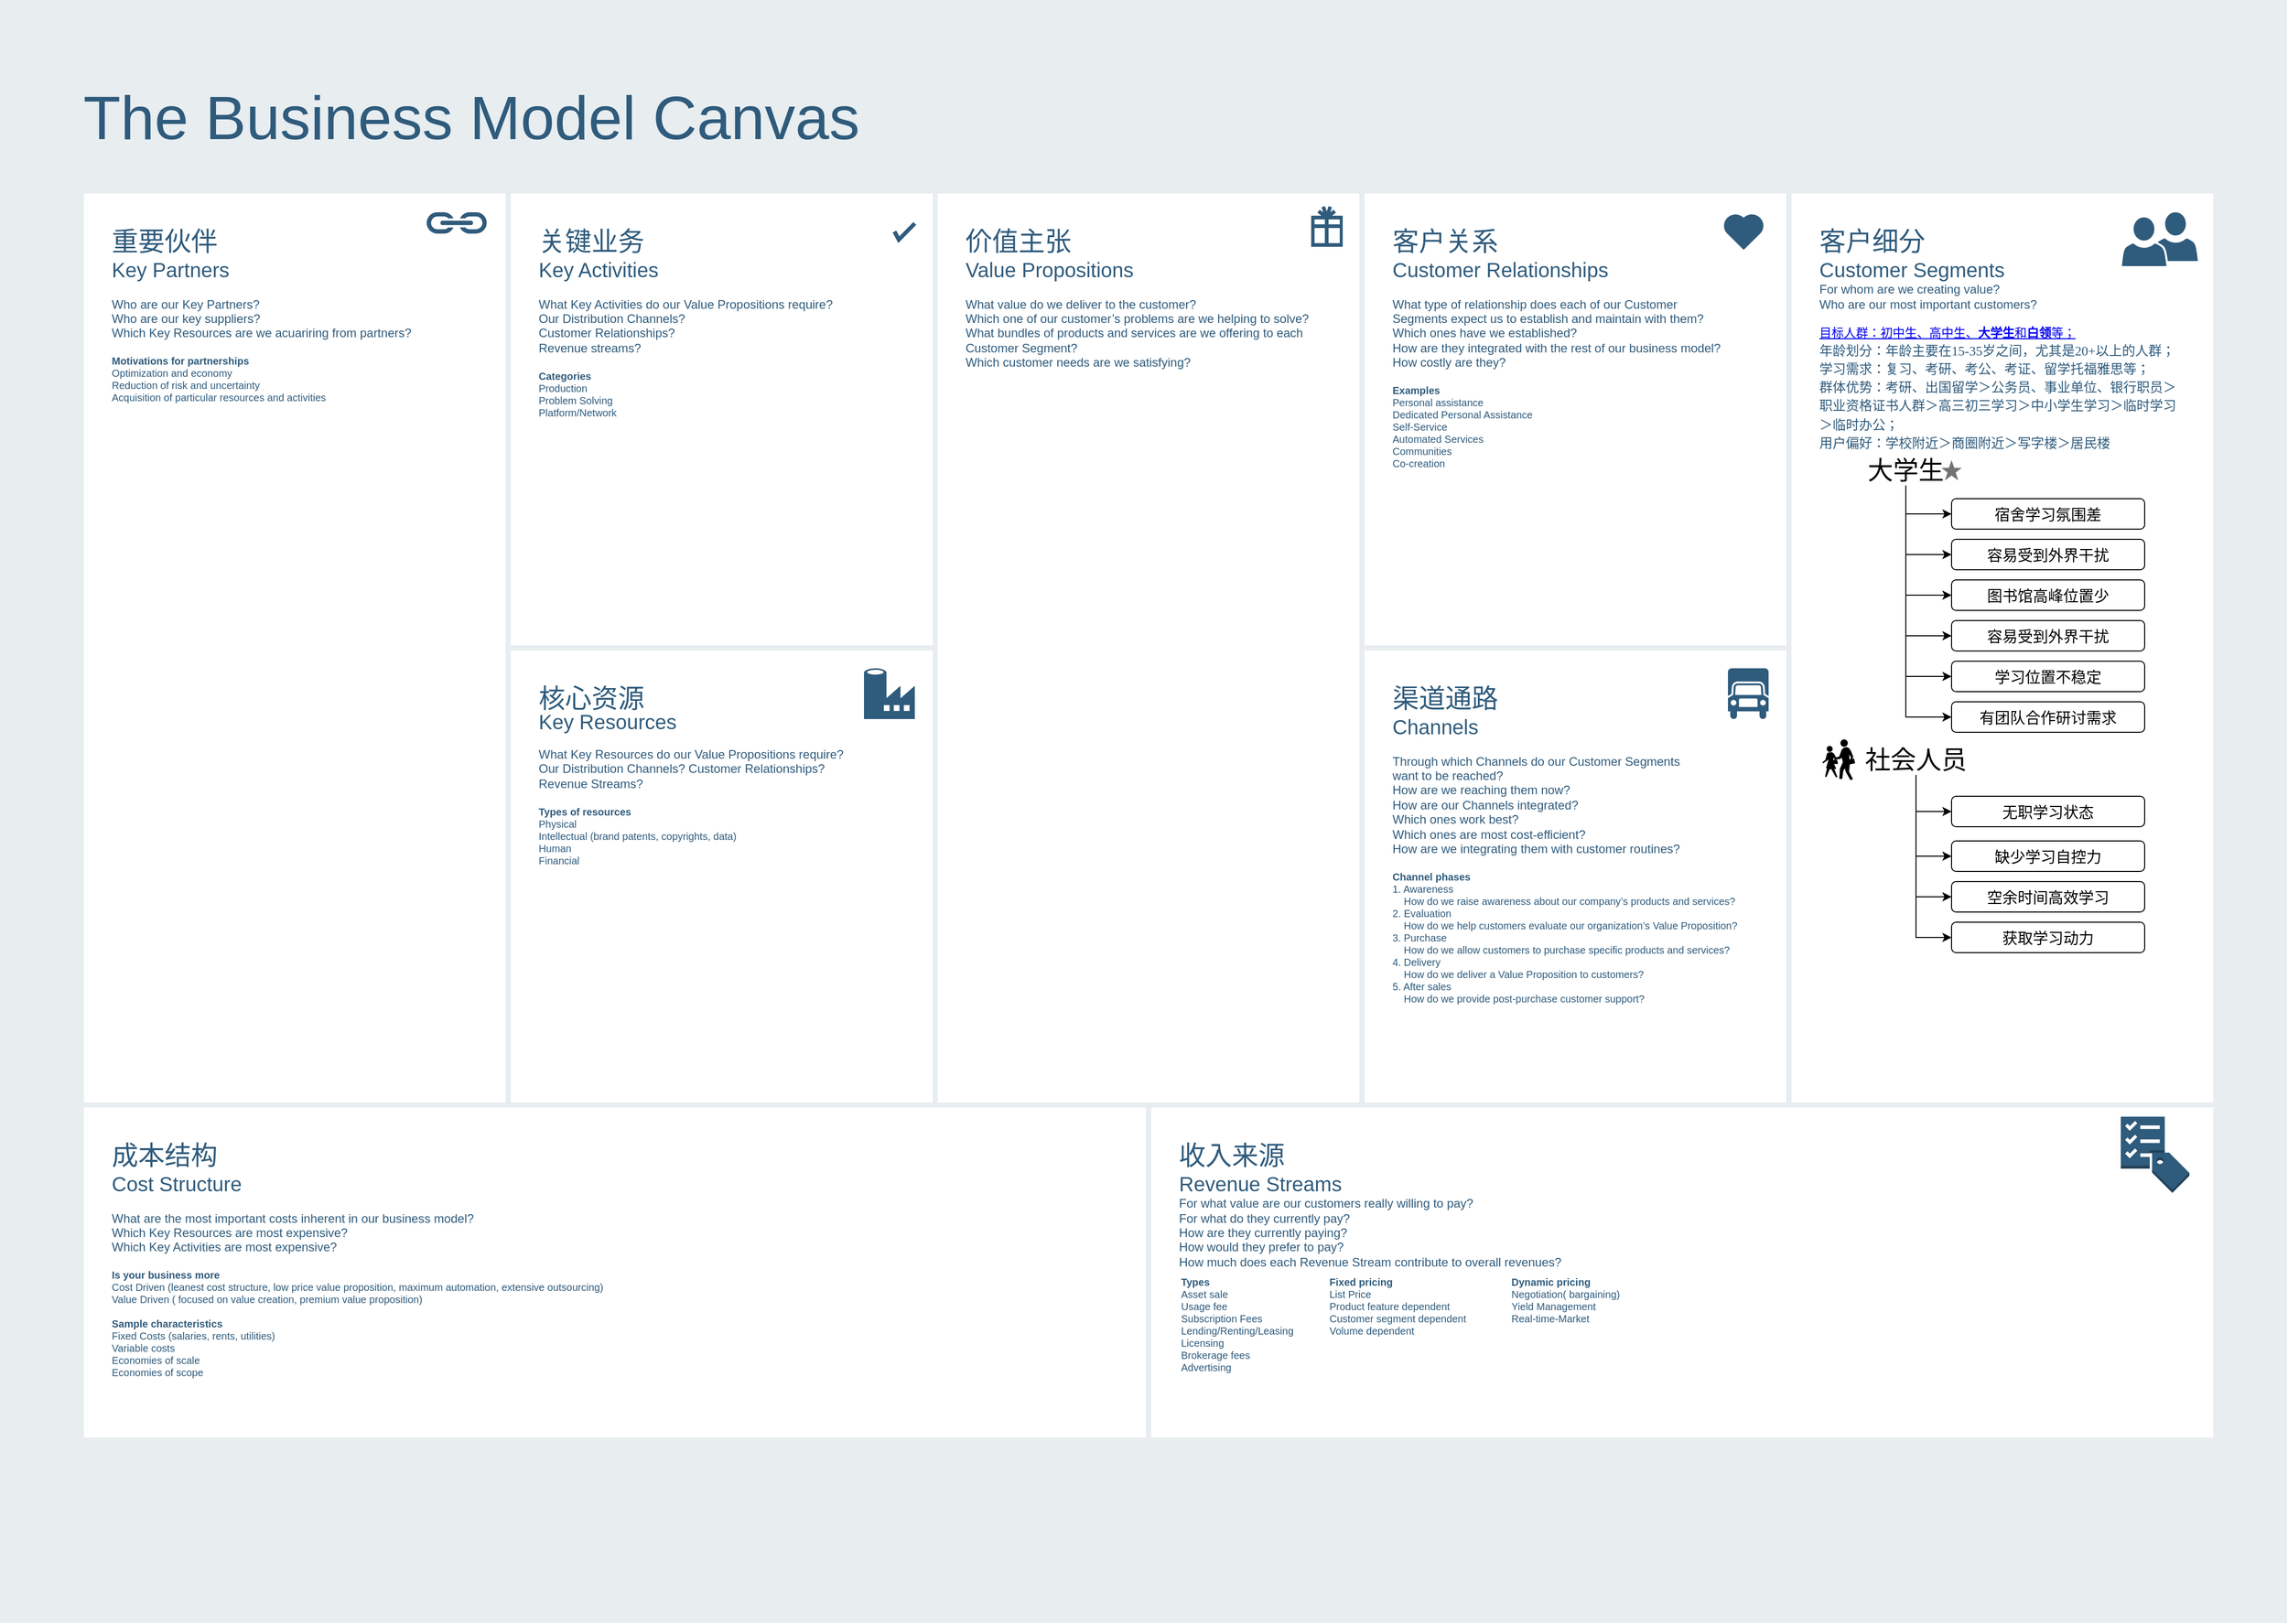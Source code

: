 <mxfile version="20.8.5" type="github">
  <diagram id="07fea595-8f29-1299-0266-81d95cde20df" name="Page-1">
    <mxGraphModel dx="3864" dy="968" grid="1" gridSize="10" guides="1" tooltips="1" connect="1" arrows="1" fold="1" page="1" pageScale="1" pageWidth="1169" pageHeight="827" background="none" math="0" shadow="0">
      <root>
        <mxCell id="0" />
        <mxCell id="1" parent="0" />
        <mxCell id="698" value="" style="rounded=0;whiteSpace=wrap;html=1;shadow=0;labelBackgroundColor=none;strokeColor=none;strokeWidth=3;fillColor=#e8edf0;fontSize=60;fontColor=#2F5B7C;align=left;" parent="1" vertex="1">
          <mxGeometry x="-2290" y="32" width="2250" height="1598" as="geometry" />
        </mxCell>
        <mxCell id="699" value="&lt;div style=&quot;font-size: 26px&quot;&gt;&lt;font style=&quot;font-size: 26px&quot;&gt;客户关系&lt;/font&gt;&lt;/div&gt;&lt;div style=&quot;&quot;&gt;&lt;font style=&quot;font-size: 20px;&quot;&gt;Customer Relationships&lt;/font&gt;&lt;/div&gt;&lt;div&gt;&lt;br&gt;&lt;/div&gt;&lt;div&gt;What type of relationship does each of our Customer&lt;/div&gt;&lt;div&gt;Segments expect us to establish and maintain with them?&lt;/div&gt;&lt;div&gt;Which ones have we established?&lt;/div&gt;&lt;div&gt;How are they integrated with the rest of our business model?&lt;/div&gt;&lt;div&gt;How costly are they?&lt;/div&gt;&lt;div&gt;&lt;br&gt;&lt;/div&gt;&lt;div style=&quot;font-size: 10px&quot;&gt;&lt;font style=&quot;font-size: 10px&quot;&gt;&lt;b&gt;Examples&lt;/b&gt;&lt;/font&gt;&lt;/div&gt;&lt;div style=&quot;font-size: 10px&quot;&gt;&lt;font style=&quot;font-size: 10px&quot;&gt;Personal assistance&lt;/font&gt;&lt;/div&gt;&lt;div style=&quot;font-size: 10px&quot;&gt;&lt;font style=&quot;font-size: 10px&quot;&gt;Dedicated Personal Assistance&lt;/font&gt;&lt;/div&gt;&lt;div style=&quot;font-size: 10px&quot;&gt;&lt;font style=&quot;font-size: 10px&quot;&gt;Self-Service&lt;/font&gt;&lt;/div&gt;&lt;div style=&quot;font-size: 10px&quot;&gt;&lt;font style=&quot;font-size: 10px&quot;&gt;Automated Services&lt;/font&gt;&lt;/div&gt;&lt;div style=&quot;font-size: 10px&quot;&gt;&lt;font style=&quot;font-size: 10px&quot;&gt;Communities&lt;/font&gt;&lt;/div&gt;&lt;div style=&quot;font-size: 10px&quot;&gt;&lt;font style=&quot;font-size: 10px&quot;&gt;Co-creation&lt;/font&gt;&lt;/div&gt;" style="rounded=0;whiteSpace=wrap;html=1;shadow=0;labelBackgroundColor=none;strokeColor=#e8edf0;strokeWidth=5;fillColor=#ffffff;fontSize=12;fontColor=#2F5B7C;align=left;verticalAlign=top;spacing=30;" parent="1" vertex="1">
          <mxGeometry x="-950" y="220" width="420" height="450" as="geometry" />
        </mxCell>
        <mxCell id="700" value="&lt;font&gt;&lt;font style=&quot;&quot;&gt;&lt;span style=&quot;font-size: 26px;&quot;&gt;重要伙伴&lt;/span&gt;&lt;br&gt;&lt;font style=&quot;font-size: 20px;&quot;&gt;Key Partners&lt;/font&gt;&lt;/font&gt;&lt;br&gt;&lt;/font&gt;&lt;font style=&quot;font-size: 12px&quot;&gt;&lt;br style=&quot;font-size: 12px&quot;&gt;&lt;font style=&quot;font-size: 12px&quot;&gt;Who are our Key Partners?&lt;br style=&quot;font-size: 12px&quot;&gt;Who are our key suppliers?&lt;br style=&quot;font-size: 12px&quot;&gt;Which Key Resources are we acuariring from partners?&lt;br style=&quot;font-size: 12px&quot;&gt;&lt;/font&gt;&lt;br style=&quot;font-size: 12px&quot;&gt;&lt;/font&gt;&lt;div style=&quot;font-size: 10px&quot;&gt;&lt;font style=&quot;font-size: 10px&quot;&gt;&lt;b&gt;Motivations for partnerships&lt;/b&gt;&lt;/font&gt;&lt;/div&gt;&lt;div style=&quot;font-size: 10px&quot;&gt;&lt;font style=&quot;font-size: 10px&quot;&gt;Optimization and economy&lt;/font&gt;&lt;/div&gt;&lt;div style=&quot;font-size: 10px&quot;&gt;&lt;font style=&quot;font-size: 10px&quot;&gt;Reduction of risk and uncertainty&lt;/font&gt;&lt;/div&gt;&lt;div style=&quot;font-size: 10px&quot;&gt;&lt;font style=&quot;font-size: 10px&quot;&gt;Acquisition of particular resources and activities&lt;/font&gt;&lt;/div&gt;&lt;div style=&quot;font-size: 12px&quot;&gt;&lt;br style=&quot;font-size: 12px&quot;&gt;&lt;/div&gt;" style="rounded=0;whiteSpace=wrap;html=1;shadow=0;labelBackgroundColor=none;strokeColor=#e8edf0;strokeWidth=5;fillColor=#ffffff;fontSize=12;fontColor=#2F5B7C;align=left;verticalAlign=top;spacing=30;" parent="1" vertex="1">
          <mxGeometry x="-2210" y="220" width="420" height="900" as="geometry" />
        </mxCell>
        <mxCell id="701" value="&lt;font&gt;&lt;font style=&quot;&quot;&gt;&lt;span style=&quot;font-size: 26px;&quot;&gt;关键业务&lt;/span&gt;&lt;br&gt;&lt;font style=&quot;font-size: 20px;&quot;&gt;Key Activities&lt;/font&gt;&lt;/font&gt;&lt;br style=&quot;font-size: 12px&quot;&gt;&lt;/font&gt;&lt;font&gt;&lt;br style=&quot;font-size: 12px&quot;&gt;&lt;div&gt;What Key Activities do our Value Propositions require?&lt;/div&gt;&lt;div&gt;Our Distribution Channels?&lt;/div&gt;&lt;div&gt;Customer Relationships?&lt;/div&gt;&lt;div&gt;Revenue streams?&lt;/div&gt;&lt;div&gt;&lt;br&gt;&lt;/div&gt;&lt;/font&gt;&lt;div style=&quot;font-size: 10px&quot;&gt;&lt;div&gt;&lt;b&gt;Categories&lt;/b&gt;&lt;/div&gt;&lt;div&gt;Production&lt;/div&gt;&lt;div&gt;Problem Solving&lt;/div&gt;&lt;div&gt;Platform/Network&lt;/div&gt;&lt;/div&gt;&lt;div&gt;&lt;br&gt;&lt;/div&gt;" style="rounded=0;whiteSpace=wrap;html=1;shadow=0;labelBackgroundColor=none;strokeColor=#e8edf0;strokeWidth=5;fillColor=#ffffff;fontSize=12;fontColor=#2F5B7C;align=left;verticalAlign=top;spacing=30;" parent="1" vertex="1">
          <mxGeometry x="-1790" y="220" width="420" height="450" as="geometry" />
        </mxCell>
        <mxCell id="702" value="&lt;div&gt;&lt;font style=&quot;font-size: 26px&quot;&gt;核心资源&lt;/font&gt;&lt;/div&gt;&lt;div style=&quot;line-height: 120%;&quot;&gt;&lt;font style=&quot;font-size: 20px;&quot;&gt;Key Resources&lt;/font&gt;&lt;/div&gt;&lt;div&gt;&lt;br&gt;&lt;/div&gt;&lt;div&gt;What Key Resources do our Value Propositions require?&lt;/div&gt;&lt;div&gt;Our Distribution Channels? Customer Relationships?&lt;/div&gt;&lt;div&gt;Revenue Streams?&lt;/div&gt;&lt;div&gt;&lt;br&gt;&lt;/div&gt;&lt;div style=&quot;font-size: 10px&quot;&gt;&lt;font style=&quot;font-size: 10px&quot;&gt;&lt;b&gt;Types of resources&lt;/b&gt;&lt;/font&gt;&lt;/div&gt;&lt;div style=&quot;font-size: 10px&quot;&gt;&lt;font style=&quot;font-size: 10px&quot;&gt;Physical&lt;/font&gt;&lt;/div&gt;&lt;div style=&quot;font-size: 10px&quot;&gt;&lt;font style=&quot;font-size: 10px&quot;&gt;Intellectual (brand patents, copyrights, data)&lt;/font&gt;&lt;/div&gt;&lt;div style=&quot;font-size: 10px&quot;&gt;&lt;font style=&quot;font-size: 10px&quot;&gt;Human&lt;/font&gt;&lt;/div&gt;&lt;div style=&quot;font-size: 10px&quot;&gt;&lt;font style=&quot;font-size: 10px&quot;&gt;Financial&lt;/font&gt;&lt;/div&gt;" style="rounded=0;whiteSpace=wrap;html=1;shadow=0;labelBackgroundColor=none;strokeColor=#e8edf0;strokeWidth=5;fillColor=#ffffff;fontSize=12;fontColor=#2F5B7C;align=left;verticalAlign=top;spacing=30;" parent="1" vertex="1">
          <mxGeometry x="-1790" y="670" width="420" height="450" as="geometry" />
        </mxCell>
        <mxCell id="703" value="&lt;div style=&quot;font-size: 26px&quot;&gt;&lt;font style=&quot;font-size: 26px&quot;&gt;价值主张&lt;/font&gt;&lt;/div&gt;&lt;div style=&quot;&quot;&gt;&lt;font style=&quot;font-size: 20px;&quot;&gt;Value Propositions&lt;/font&gt;&lt;/div&gt;&lt;div&gt;&lt;br&gt;&lt;/div&gt;&lt;div&gt;What value do we deliver to the customer?&lt;/div&gt;&lt;div&gt;Which one of our customer’s problems are we helping to solve?&lt;/div&gt;&lt;div&gt;What bundles of products and services are we offering to each Customer Segment?&lt;/div&gt;&lt;div&gt;Which customer needs are we satisfying?&lt;/div&gt;&lt;div&gt;&lt;br&gt;&lt;/div&gt;&lt;div style=&quot;font-size: 10px&quot;&gt;&lt;br&gt;&lt;/div&gt;" style="rounded=0;whiteSpace=wrap;html=1;shadow=0;labelBackgroundColor=none;strokeColor=#e8edf0;strokeWidth=5;fillColor=#ffffff;fontSize=12;fontColor=#2F5B7C;align=left;verticalAlign=top;spacing=30;" parent="1" vertex="1">
          <mxGeometry x="-1370" y="220" width="420" height="900" as="geometry" />
        </mxCell>
        <mxCell id="704" value="&lt;div&gt;&lt;font style=&quot;font-size: 26px;&quot;&gt;客户细分&lt;/font&gt;&lt;/div&gt;&lt;div&gt;&lt;font style=&quot;font-size: 20px;&quot;&gt;Customer Segments&lt;/font&gt;&lt;/div&gt;&lt;div&gt;For whom are we creating value?&lt;/div&gt;&lt;div&gt;Who are our most important customers?&lt;/div&gt;&lt;div&gt;&lt;p style=&quot;font-size: 13px; line-height: 140%;&quot; class=&quot;MsoNormal&quot;&gt;&lt;/p&gt;&lt;div style=&quot;line-height: 140%;&quot;&gt;&lt;a style=&quot;font-family: 得意黑;&quot; name=&quot;_Hlk124935824&quot;&gt;目标人群：初中生、高中生、&lt;b&gt;大学生&lt;/b&gt;和&lt;b&gt;白领&lt;/b&gt;等；&lt;/a&gt;&lt;/div&gt;&lt;font style=&quot;font-size: 13px;&quot; face=&quot;得意黑&quot;&gt;&lt;div style=&quot;line-height: 140%;&quot;&gt;&lt;span style=&quot;background: white;&quot;&gt;年龄划分：年龄主要在&lt;/span&gt;&lt;span style=&quot;background: white;&quot; lang=&quot;EN-US&quot;&gt;15-35&lt;/span&gt;&lt;span style=&quot;background: white;&quot;&gt;岁之间，尤其是&lt;/span&gt;&lt;span style=&quot;background: white;&quot; lang=&quot;EN-US&quot;&gt;20+&lt;/span&gt;&lt;span style=&quot;background: white;&quot;&gt;以上的人群；&lt;/span&gt;&lt;/div&gt;&lt;span style=&quot;background: white;&quot;&gt;&lt;div style=&quot;line-height: 140%;&quot;&gt;学习需求：复习、考研、考公、考证、留学托福雅思等；&lt;/div&gt;&lt;/span&gt;&lt;span style=&quot;background: white;&quot;&gt;&lt;div style=&quot;line-height: 140%;&quot;&gt;群体优势：考研、出国留学＞公务员、事业单位、银行职员＞职业资格证书人群＞高三初三学习＞中小学生学习＞临时学习＞临时办公；&lt;/div&gt;&lt;/span&gt;&lt;span style=&quot;background: white;&quot;&gt;&lt;div style=&quot;line-height: 140%;&quot;&gt;用户偏好：学校附近＞商圈附近＞写字楼＞居民楼&lt;/div&gt;&lt;/span&gt;&lt;/font&gt;&lt;span lang=&quot;EN-US&quot;&gt;&lt;/span&gt;&lt;p&gt;&lt;/p&gt;&lt;/div&gt;" style="rounded=0;whiteSpace=wrap;html=1;shadow=0;labelBackgroundColor=none;strokeColor=#e8edf0;strokeWidth=5;fillColor=#ffffff;fontSize=12;fontColor=#2F5B7C;align=left;verticalAlign=top;spacing=30;" parent="1" vertex="1">
          <mxGeometry x="-530" y="220" width="420" height="900" as="geometry" />
        </mxCell>
        <mxCell id="705" value="&lt;div&gt;&lt;font style=&quot;font-size: 26px&quot;&gt;渠道通路&lt;/font&gt;&lt;/div&gt;&lt;div&gt;&lt;font style=&quot;font-size: 20px;&quot;&gt;Channels&lt;/font&gt;&lt;/div&gt;&lt;div&gt;&lt;br&gt;&lt;/div&gt;&lt;div&gt;Through which Channels do our Customer Segments&lt;/div&gt;&lt;div&gt;want to be reached?&lt;/div&gt;&lt;div&gt;How are we reaching them now?&lt;/div&gt;&lt;div&gt;How are our Channels integrated?&lt;/div&gt;&lt;div&gt;Which ones work best?&lt;/div&gt;&lt;div&gt;Which ones are most cost-efficient?&lt;/div&gt;&lt;div&gt;How are we integrating them with customer routines?&lt;/div&gt;&lt;div&gt;&lt;br&gt;&lt;/div&gt;&lt;div style=&quot;font-size: 10px&quot;&gt;&lt;font style=&quot;font-size: 10px&quot;&gt;&lt;b&gt;Channel phases&lt;/b&gt;&lt;/font&gt;&lt;/div&gt;&lt;div style=&quot;font-size: 10px&quot;&gt;&lt;font style=&quot;font-size: 10px&quot;&gt;1. Awareness&lt;/font&gt;&lt;/div&gt;&lt;div style=&quot;font-size: 10px&quot;&gt;&lt;font style=&quot;font-size: 10px&quot;&gt;&amp;nbsp; &amp;nbsp; How do we raise awareness about our company’s products and services?&lt;/font&gt;&lt;/div&gt;&lt;div style=&quot;font-size: 10px&quot;&gt;&lt;font style=&quot;font-size: 10px&quot;&gt;2. Evaluation&lt;/font&gt;&lt;/div&gt;&lt;div style=&quot;font-size: 10px&quot;&gt;&lt;font style=&quot;font-size: 10px&quot;&gt;&amp;nbsp; &amp;nbsp; How do we help customers evaluate our organization’s Value Proposition?&lt;/font&gt;&lt;/div&gt;&lt;div style=&quot;font-size: 10px&quot;&gt;&lt;font style=&quot;font-size: 10px&quot;&gt;3. Purchase&lt;/font&gt;&lt;/div&gt;&lt;div style=&quot;font-size: 10px&quot;&gt;&lt;font style=&quot;font-size: 10px&quot;&gt;&amp;nbsp; &amp;nbsp; How do we allow customers to purchase specific products and services?&lt;/font&gt;&lt;/div&gt;&lt;div style=&quot;font-size: 10px&quot;&gt;&lt;font style=&quot;font-size: 10px&quot;&gt;4. Delivery&lt;/font&gt;&lt;/div&gt;&lt;div style=&quot;font-size: 10px&quot;&gt;&lt;font style=&quot;font-size: 10px&quot;&gt;&amp;nbsp; &amp;nbsp; How do we deliver a Value Proposition to customers?&lt;/font&gt;&lt;/div&gt;&lt;div style=&quot;font-size: 10px&quot;&gt;&lt;font style=&quot;font-size: 10px&quot;&gt;5. After sales&lt;/font&gt;&lt;/div&gt;&lt;div style=&quot;font-size: 10px&quot;&gt;&lt;font style=&quot;font-size: 10px&quot;&gt;&amp;nbsp; &amp;nbsp; How do we provide post-purchase customer support?&lt;/font&gt;&lt;/div&gt;&lt;div style=&quot;font-size: 10px&quot;&gt;&lt;br&gt;&lt;/div&gt;" style="rounded=0;whiteSpace=wrap;html=1;shadow=0;labelBackgroundColor=none;strokeColor=#e8edf0;strokeWidth=5;fillColor=#ffffff;fontSize=12;fontColor=#2F5B7C;align=left;verticalAlign=top;spacing=30;" parent="1" vertex="1">
          <mxGeometry x="-950" y="670" width="420" height="450" as="geometry" />
        </mxCell>
        <mxCell id="706" value="&lt;div style=&quot;font-size: 26px&quot;&gt;&lt;font style=&quot;font-size: 26px&quot;&gt;成本结构&lt;/font&gt;&lt;/div&gt;&lt;div style=&quot;&quot;&gt;&lt;font style=&quot;font-size: 20px;&quot;&gt;Cost Structure&lt;/font&gt;&lt;/div&gt;&lt;div&gt;&lt;br&gt;&lt;/div&gt;&lt;div&gt;What are the most important costs inherent in our business model?&lt;/div&gt;&lt;div&gt;Which Key Resources are most expensive?&lt;/div&gt;&lt;div&gt;Which Key Activities are most expensive?&lt;/div&gt;&lt;div&gt;&lt;br&gt;&lt;/div&gt;&lt;div style=&quot;font-size: 10px&quot;&gt;&lt;font style=&quot;font-size: 10px&quot;&gt;&lt;b&gt;Is your business more&lt;/b&gt;&lt;/font&gt;&lt;/div&gt;&lt;div style=&quot;font-size: 10px&quot;&gt;&lt;font style=&quot;font-size: 10px&quot;&gt;Cost Driven (leanest cost structure, low price value proposition, maximum automation, extensive outsourcing)&lt;/font&gt;&lt;/div&gt;&lt;div style=&quot;font-size: 10px&quot;&gt;&lt;font style=&quot;font-size: 10px&quot;&gt;Value Driven ( focused on value creation, premium value proposition)&lt;/font&gt;&lt;/div&gt;&lt;div style=&quot;font-size: 10px&quot;&gt;&lt;font style=&quot;font-size: 10px&quot;&gt;&lt;br&gt;&lt;/font&gt;&lt;/div&gt;&lt;div style=&quot;font-size: 10px&quot;&gt;&lt;font style=&quot;font-size: 10px&quot;&gt;&lt;b&gt;Sample characteristics&lt;/b&gt;&lt;/font&gt;&lt;/div&gt;&lt;div style=&quot;font-size: 10px&quot;&gt;&lt;font style=&quot;font-size: 10px&quot;&gt;Fixed Costs (salaries, rents, utilities)&lt;/font&gt;&lt;/div&gt;&lt;div style=&quot;font-size: 10px&quot;&gt;&lt;font style=&quot;font-size: 10px&quot;&gt;Variable costs&lt;/font&gt;&lt;/div&gt;&lt;div style=&quot;font-size: 10px&quot;&gt;&lt;font style=&quot;font-size: 10px&quot;&gt;Economies of scale&lt;/font&gt;&lt;/div&gt;&lt;div style=&quot;font-size: 10px&quot;&gt;&lt;font style=&quot;font-size: 10px&quot;&gt;Economies of scope&lt;/font&gt;&lt;/div&gt;" style="rounded=0;whiteSpace=wrap;html=1;shadow=0;labelBackgroundColor=none;strokeColor=#e8edf0;strokeWidth=5;fillColor=#ffffff;fontSize=12;fontColor=#2F5B7C;align=left;verticalAlign=top;spacing=30;" parent="1" vertex="1">
          <mxGeometry x="-2210" y="1120" width="1050" height="330" as="geometry" />
        </mxCell>
        <mxCell id="707" value="&lt;div style=&quot;font-size: 26px&quot;&gt;&lt;font style=&quot;font-size: 26px&quot;&gt;收入来源&lt;/font&gt;&lt;/div&gt;&lt;div style=&quot;&quot;&gt;&lt;font style=&quot;font-size: 20px;&quot;&gt;Revenue Streams&lt;/font&gt;&lt;/div&gt;&lt;div&gt;For what value are our customers really willing to pay?&lt;/div&gt;&lt;div&gt;For what do they currently pay?&lt;/div&gt;&lt;div&gt;How are they currently paying?&lt;/div&gt;&lt;div&gt;How would they prefer to pay?&lt;/div&gt;&lt;div&gt;How much does each Revenue Stream contribute to overall revenues?&lt;/div&gt;" style="rounded=0;whiteSpace=wrap;html=1;shadow=0;labelBackgroundColor=none;strokeColor=#e8edf0;strokeWidth=5;fillColor=#ffffff;fontSize=12;fontColor=#2F5B7C;align=left;verticalAlign=top;spacing=30;" parent="1" vertex="1">
          <mxGeometry x="-1160" y="1120" width="1050" height="330" as="geometry" />
        </mxCell>
        <mxCell id="708" value="The Business Model Canvas&lt;br&gt;" style="text;html=1;resizable=0;points=[];autosize=1;align=left;verticalAlign=top;spacingTop=-4;fontSize=60;fontColor=#2F5B7C;" parent="1" vertex="1">
          <mxGeometry x="-2210" y="110" width="780" height="70" as="geometry" />
        </mxCell>
        <mxCell id="709" value="" style="html=1;verticalLabelPosition=bottom;labelBackgroundColor=#ffffff;verticalAlign=top;shadow=0;dashed=0;strokeWidth=4;shape=mxgraph.ios7.misc.check;strokeColor=#2F5B7C;fillColor=#ffffff;gradientColor=none;fontSize=12;fontColor=#2F5B7C;align=left;" parent="1" vertex="1">
          <mxGeometry x="-1410" y="252" width="20" height="16" as="geometry" />
        </mxCell>
        <mxCell id="710" value="" style="shape=mxgraph.signs.travel.present;html=1;fillColor=#2F5B7C;strokeColor=none;verticalLabelPosition=bottom;verticalAlign=top;align=center;shadow=0;labelBackgroundColor=none;fontSize=12;fontColor=#2F5B7C;" parent="1" vertex="1">
          <mxGeometry x="-1000" y="235" width="31" height="40" as="geometry" />
        </mxCell>
        <mxCell id="711" value="" style="html=1;verticalLabelPosition=bottom;labelBackgroundColor=#ffffff;verticalAlign=top;strokeWidth=3;strokeColor=none;fillColor=#2F5B7C;shadow=0;dashed=0;shape=mxgraph.ios7.icons.heart;fontSize=12;fontColor=#2F5B7C;align=left;" parent="1" vertex="1">
          <mxGeometry x="-595.0" y="242" width="41" height="36" as="geometry" />
        </mxCell>
        <mxCell id="712" value="&lt;div style=&quot;font-size: 10px&quot;&gt;&lt;b&gt;Dynamic pricing&lt;/b&gt;&lt;/div&gt;&lt;div style=&quot;font-size: 10px&quot;&gt;Negotiation( bargaining)&lt;/div&gt;&lt;div style=&quot;font-size: 10px&quot;&gt;Yield Management&lt;/div&gt;&lt;div style=&quot;font-size: 10px&quot;&gt;Real-time-Market&lt;/div&gt;" style="text;html=1;resizable=0;points=[];autosize=1;align=left;verticalAlign=top;spacingTop=-4;fontSize=10;fontColor=#2F5B7C;" parent="1" vertex="1">
          <mxGeometry x="-805.5" y="1286" width="120" height="50" as="geometry" />
        </mxCell>
        <mxCell id="713" value="&lt;div style=&quot;font-size: 10px&quot;&gt;&lt;b&gt;Fixed pricing&lt;/b&gt;&lt;/div&gt;&lt;div style=&quot;font-size: 10px&quot;&gt;List Price&lt;/div&gt;&lt;div style=&quot;font-size: 10px&quot;&gt;Product feature dependent&lt;/div&gt;&lt;div style=&quot;font-size: 10px&quot;&gt;Customer segment dependent&lt;/div&gt;&lt;div style=&quot;font-size: 10px&quot;&gt;Volume dependent&lt;/div&gt;" style="text;html=1;resizable=0;points=[];autosize=1;align=left;verticalAlign=top;spacingTop=-4;fontSize=10;fontColor=#2F5B7C;" parent="1" vertex="1">
          <mxGeometry x="-984.5" y="1286" width="150" height="60" as="geometry" />
        </mxCell>
        <mxCell id="714" value="&lt;div style=&quot;font-size: 10px&quot;&gt;&lt;b&gt;Types&lt;/b&gt;&lt;/div&gt;&lt;div style=&quot;font-size: 10px&quot;&gt;Asset sale&lt;/div&gt;&lt;div style=&quot;font-size: 10px&quot;&gt;Usage fee&lt;/div&gt;&lt;div style=&quot;font-size: 10px&quot;&gt;Subscription Fees&lt;/div&gt;&lt;div style=&quot;font-size: 10px&quot;&gt;Lending/Renting/Leasing&lt;/div&gt;&lt;div style=&quot;font-size: 10px&quot;&gt;Licensing&lt;/div&gt;&lt;div style=&quot;font-size: 10px&quot;&gt;Brokerage fees&lt;/div&gt;&lt;div style=&quot;font-size: 10px&quot;&gt;Advertising&lt;/div&gt;" style="text;html=1;resizable=0;points=[];autosize=1;align=left;verticalAlign=top;spacingTop=-4;fontSize=10;fontColor=#2F5B7C;" parent="1" vertex="1">
          <mxGeometry x="-1130" y="1286" width="130" height="100" as="geometry" />
        </mxCell>
        <mxCell id="715" value="" style="shadow=0;dashed=0;html=1;strokeColor=none;labelPosition=center;verticalLabelPosition=bottom;verticalAlign=top;shape=mxgraph.mscae.cloud.data_factory;fillColor=#2F5B7C;labelBackgroundColor=none;fontSize=10;fontColor=#2F5B7C;align=left;" parent="1" vertex="1">
          <mxGeometry x="-1440" y="690" width="50" height="50" as="geometry" />
        </mxCell>
        <mxCell id="716" value="" style="shape=mxgraph.signs.transportation.truck_6;html=1;fillColor=#2F5B7C;strokeColor=none;verticalLabelPosition=bottom;verticalAlign=top;align=center;shadow=0;labelBackgroundColor=none;fontSize=10;fontColor=#2F5B7C;aspect=fixed;" parent="1" vertex="1">
          <mxGeometry x="-590" y="690" width="40" height="50" as="geometry" />
        </mxCell>
        <mxCell id="717" value="" style="shape=image;html=1;verticalAlign=top;verticalLabelPosition=bottom;labelBackgroundColor=#ffffff;imageAspect=0;aspect=fixed;image=https://cdn4.iconfinder.com/data/icons/evil-icons-user-interface/64/price-128.png;shadow=0;strokeColor=#e8edf0;strokeWidth=3;fillColor=#2F5B7C;gradientColor=none;fontSize=10;fontColor=#2F5B7C;align=left;" parent="1" vertex="1">
          <mxGeometry x="-1226" y="1140" width="58" height="58" as="geometry" />
        </mxCell>
        <mxCell id="718" value="" style="dashed=0;html=1;shape=mxgraph.aws3.checklist_cost;fillColor=#2F5B7C;gradientColor=none;shadow=0;labelBackgroundColor=none;strokeColor=none;strokeWidth=3;fontSize=10;fontColor=#2F5B7C;align=left;" parent="1" vertex="1">
          <mxGeometry x="-203.5" y="1131.5" width="67.5" height="75" as="geometry" />
        </mxCell>
        <mxCell id="719" value="" style="shadow=0;dashed=0;html=1;strokeColor=none;fillColor=#2F5B7C;labelPosition=center;verticalLabelPosition=bottom;verticalAlign=top;outlineConnect=0;shape=mxgraph.office.concepts.link;labelBackgroundColor=none;fontSize=10;fontColor=#000000;align=left;" parent="1" vertex="1">
          <mxGeometry x="-1871" y="241" width="61" height="21" as="geometry" />
        </mxCell>
        <mxCell id="720" value="" style="group" parent="1" vertex="1" connectable="0">
          <mxGeometry x="-203.5" y="245" width="69" height="50" as="geometry" />
        </mxCell>
        <mxCell id="721" value="" style="shadow=0;dashed=0;html=1;strokeColor=#FFFFFF;labelPosition=center;verticalLabelPosition=bottom;verticalAlign=top;outlineConnect=0;shape=mxgraph.office.users.user;fillColor=#2F5B7C;labelBackgroundColor=none;fontSize=10;fontColor=#000000;align=left;strokeWidth=2;" parent="720" vertex="1">
          <mxGeometry x="31" y="-5" width="46" height="50" as="geometry" />
        </mxCell>
        <mxCell id="722" value="" style="shadow=0;dashed=0;html=1;strokeColor=#FFFFFF;labelPosition=center;verticalLabelPosition=bottom;verticalAlign=top;outlineConnect=0;shape=mxgraph.office.users.user;fillColor=#2F5B7C;labelBackgroundColor=none;fontSize=10;fontColor=#000000;align=left;strokeWidth=2;" parent="720" vertex="1">
          <mxGeometry width="46" height="50" as="geometry" />
        </mxCell>
        <mxCell id="cZTzQ1dlgNuw5taSdZ2e-723" value="" style="shape=image;html=1;verticalAlign=top;verticalLabelPosition=bottom;labelBackgroundColor=#ffffff;imageAspect=0;aspect=fixed;image=https://cdn0.iconfinder.com/data/icons/phosphor-fill-vol-4/256/student-fill-128.png;fontSize=15;" vertex="1" parent="1">
          <mxGeometry x="-500" y="480" width="38" height="38" as="geometry" />
        </mxCell>
        <mxCell id="cZTzQ1dlgNuw5taSdZ2e-744" style="edgeStyle=orthogonalEdgeStyle;rounded=0;orthogonalLoop=1;jettySize=auto;html=1;entryX=0;entryY=0.5;entryDx=0;entryDy=0;fontSize=15;fontColor=#000000;exitX=0.5;exitY=1;exitDx=0;exitDy=0;" edge="1" parent="1" source="cZTzQ1dlgNuw5taSdZ2e-724" target="cZTzQ1dlgNuw5taSdZ2e-738">
          <mxGeometry relative="1" as="geometry">
            <mxPoint x="-404.97" y="514" as="sourcePoint" />
          </mxGeometry>
        </mxCell>
        <mxCell id="cZTzQ1dlgNuw5taSdZ2e-761" style="edgeStyle=orthogonalEdgeStyle;rounded=0;orthogonalLoop=1;jettySize=auto;html=1;entryX=0;entryY=0.5;entryDx=0;entryDy=0;fontFamily=得意黑;fontSize=26;fontColor=#2F5B7C;" edge="1" parent="1" source="cZTzQ1dlgNuw5taSdZ2e-724" target="cZTzQ1dlgNuw5taSdZ2e-732">
          <mxGeometry relative="1" as="geometry" />
        </mxCell>
        <mxCell id="cZTzQ1dlgNuw5taSdZ2e-762" style="edgeStyle=orthogonalEdgeStyle;rounded=0;orthogonalLoop=1;jettySize=auto;html=1;entryX=0;entryY=0.5;entryDx=0;entryDy=0;fontFamily=得意黑;fontSize=26;fontColor=#2F5B7C;" edge="1" parent="1" source="cZTzQ1dlgNuw5taSdZ2e-724" target="cZTzQ1dlgNuw5taSdZ2e-733">
          <mxGeometry relative="1" as="geometry" />
        </mxCell>
        <mxCell id="cZTzQ1dlgNuw5taSdZ2e-763" style="edgeStyle=orthogonalEdgeStyle;rounded=0;orthogonalLoop=1;jettySize=auto;html=1;entryX=0;entryY=0.5;entryDx=0;entryDy=0;fontFamily=得意黑;fontSize=26;fontColor=#2F5B7C;" edge="1" parent="1" source="cZTzQ1dlgNuw5taSdZ2e-724" target="cZTzQ1dlgNuw5taSdZ2e-735">
          <mxGeometry relative="1" as="geometry" />
        </mxCell>
        <mxCell id="cZTzQ1dlgNuw5taSdZ2e-764" style="edgeStyle=orthogonalEdgeStyle;rounded=0;orthogonalLoop=1;jettySize=auto;html=1;entryX=0;entryY=0.5;entryDx=0;entryDy=0;fontFamily=得意黑;fontSize=26;fontColor=#2F5B7C;" edge="1" parent="1" source="cZTzQ1dlgNuw5taSdZ2e-724" target="cZTzQ1dlgNuw5taSdZ2e-736">
          <mxGeometry relative="1" as="geometry" />
        </mxCell>
        <mxCell id="cZTzQ1dlgNuw5taSdZ2e-765" style="edgeStyle=orthogonalEdgeStyle;rounded=0;orthogonalLoop=1;jettySize=auto;html=1;entryX=0;entryY=0.5;entryDx=0;entryDy=0;fontFamily=得意黑;fontSize=26;fontColor=#2F5B7C;" edge="1" parent="1" source="cZTzQ1dlgNuw5taSdZ2e-724" target="cZTzQ1dlgNuw5taSdZ2e-737">
          <mxGeometry relative="1" as="geometry" />
        </mxCell>
        <mxCell id="cZTzQ1dlgNuw5taSdZ2e-724" value="&lt;font style=&quot;font-size: 25px;&quot;&gt;大学生&lt;/font&gt;" style="text;strokeColor=none;align=center;fillColor=none;html=1;verticalAlign=middle;whiteSpace=wrap;rounded=0;fontFamily=得意黑;fontColor=#000000;fontSize=25;" vertex="1" parent="1">
          <mxGeometry x="-490" y="480" width="150" height="30" as="geometry" />
        </mxCell>
        <mxCell id="cZTzQ1dlgNuw5taSdZ2e-732" value="宿舍学习氛围差" style="rounded=1;whiteSpace=wrap;html=1;fontSize=15;fontColor=#000000;fontFamily=得意黑;" vertex="1" parent="1">
          <mxGeometry x="-370" y="523" width="190" height="30" as="geometry" />
        </mxCell>
        <mxCell id="cZTzQ1dlgNuw5taSdZ2e-733" value="容易受到外界干扰" style="rounded=1;whiteSpace=wrap;html=1;fontSize=15;fontColor=#000000;fontFamily=得意黑;" vertex="1" parent="1">
          <mxGeometry x="-370" y="563" width="190" height="30" as="geometry" />
        </mxCell>
        <mxCell id="cZTzQ1dlgNuw5taSdZ2e-735" value="图书馆高峰位置少" style="rounded=1;whiteSpace=wrap;html=1;fontSize=15;fontColor=#000000;fontFamily=得意黑;" vertex="1" parent="1">
          <mxGeometry x="-370" y="603" width="190" height="30" as="geometry" />
        </mxCell>
        <mxCell id="cZTzQ1dlgNuw5taSdZ2e-736" value="容易受到外界干扰" style="rounded=1;whiteSpace=wrap;html=1;fontSize=15;fontColor=#000000;fontFamily=得意黑;" vertex="1" parent="1">
          <mxGeometry x="-370" y="643" width="190" height="30" as="geometry" />
        </mxCell>
        <mxCell id="cZTzQ1dlgNuw5taSdZ2e-737" value="学习位置不稳定" style="rounded=1;whiteSpace=wrap;html=1;fontSize=15;fontColor=#000000;fontFamily=得意黑;" vertex="1" parent="1">
          <mxGeometry x="-370" y="683" width="190" height="30" as="geometry" />
        </mxCell>
        <mxCell id="cZTzQ1dlgNuw5taSdZ2e-738" value="有团队合作研讨需求" style="rounded=1;whiteSpace=wrap;html=1;fontSize=15;fontColor=#000000;fontFamily=得意黑;" vertex="1" parent="1">
          <mxGeometry x="-370" y="723" width="190" height="30" as="geometry" />
        </mxCell>
        <mxCell id="cZTzQ1dlgNuw5taSdZ2e-745" value="" style="dashed=0;aspect=fixed;verticalLabelPosition=bottom;verticalAlign=top;align=center;shape=mxgraph.gmdl.star;strokeColor=none;fillColor=#737373;shadow=0;sketch=0;fontSize=15;fontColor=#D5E8D4;" vertex="1" parent="1">
          <mxGeometry x="-380" y="485" width="20" height="20" as="geometry" />
        </mxCell>
        <mxCell id="cZTzQ1dlgNuw5taSdZ2e-747" value="" style="shape=mxgraph.signs.people.pedestrian;html=1;pointerEvents=1;fillColor=#000000;strokeColor=none;verticalLabelPosition=bottom;verticalAlign=top;align=center;fontSize=15;fontColor=#D5E8D4;" vertex="1" parent="1">
          <mxGeometry x="-497.16" y="760" width="32.32" height="40" as="geometry" />
        </mxCell>
        <mxCell id="cZTzQ1dlgNuw5taSdZ2e-757" style="edgeStyle=orthogonalEdgeStyle;rounded=0;orthogonalLoop=1;jettySize=auto;html=1;entryX=0;entryY=0.5;entryDx=0;entryDy=0;fontFamily=得意黑;fontSize=26;fontColor=#D5E8D4;" edge="1" parent="1" source="cZTzQ1dlgNuw5taSdZ2e-750" target="cZTzQ1dlgNuw5taSdZ2e-751">
          <mxGeometry relative="1" as="geometry" />
        </mxCell>
        <mxCell id="cZTzQ1dlgNuw5taSdZ2e-758" style="edgeStyle=orthogonalEdgeStyle;rounded=0;orthogonalLoop=1;jettySize=auto;html=1;entryX=0;entryY=0.5;entryDx=0;entryDy=0;fontFamily=得意黑;fontSize=26;fontColor=#D5E8D4;" edge="1" parent="1" source="cZTzQ1dlgNuw5taSdZ2e-750" target="cZTzQ1dlgNuw5taSdZ2e-753">
          <mxGeometry relative="1" as="geometry" />
        </mxCell>
        <mxCell id="cZTzQ1dlgNuw5taSdZ2e-759" style="edgeStyle=orthogonalEdgeStyle;rounded=0;orthogonalLoop=1;jettySize=auto;html=1;entryX=0;entryY=0.5;entryDx=0;entryDy=0;fontFamily=得意黑;fontSize=26;fontColor=#D5E8D4;" edge="1" parent="1" source="cZTzQ1dlgNuw5taSdZ2e-750" target="cZTzQ1dlgNuw5taSdZ2e-754">
          <mxGeometry relative="1" as="geometry" />
        </mxCell>
        <mxCell id="cZTzQ1dlgNuw5taSdZ2e-760" style="edgeStyle=orthogonalEdgeStyle;rounded=0;orthogonalLoop=1;jettySize=auto;html=1;entryX=0;entryY=0.5;entryDx=0;entryDy=0;fontFamily=得意黑;fontSize=26;fontColor=#D5E8D4;" edge="1" parent="1" source="cZTzQ1dlgNuw5taSdZ2e-750" target="cZTzQ1dlgNuw5taSdZ2e-756">
          <mxGeometry relative="1" as="geometry" />
        </mxCell>
        <mxCell id="cZTzQ1dlgNuw5taSdZ2e-750" value="&lt;font style=&quot;font-size: 25px;&quot;&gt;社会人员&lt;/font&gt;" style="text;strokeColor=none;align=center;fillColor=none;html=1;verticalAlign=middle;whiteSpace=wrap;rounded=0;fontFamily=得意黑;fontColor=#000000;fontSize=25;" vertex="1" parent="1">
          <mxGeometry x="-480" y="765" width="150" height="30" as="geometry" />
        </mxCell>
        <mxCell id="cZTzQ1dlgNuw5taSdZ2e-751" value="无职学习状态" style="rounded=1;whiteSpace=wrap;html=1;fontSize=15;fontColor=#000000;fontFamily=得意黑;" vertex="1" parent="1">
          <mxGeometry x="-370" y="816" width="190" height="30" as="geometry" />
        </mxCell>
        <mxCell id="cZTzQ1dlgNuw5taSdZ2e-753" value="缺少学习自控力" style="rounded=1;whiteSpace=wrap;html=1;fontSize=15;fontColor=#000000;fontFamily=得意黑;" vertex="1" parent="1">
          <mxGeometry x="-370" y="860" width="190" height="30" as="geometry" />
        </mxCell>
        <mxCell id="cZTzQ1dlgNuw5taSdZ2e-754" value="空余时间高效学习" style="rounded=1;whiteSpace=wrap;html=1;fontSize=15;fontColor=#000000;fontFamily=得意黑;" vertex="1" parent="1">
          <mxGeometry x="-370" y="900" width="190" height="30" as="geometry" />
        </mxCell>
        <mxCell id="cZTzQ1dlgNuw5taSdZ2e-756" value="获取学习动力" style="rounded=1;whiteSpace=wrap;html=1;fontSize=15;fontColor=#000000;fontFamily=得意黑;" vertex="1" parent="1">
          <mxGeometry x="-370" y="940" width="190" height="30" as="geometry" />
        </mxCell>
      </root>
    </mxGraphModel>
  </diagram>
</mxfile>

